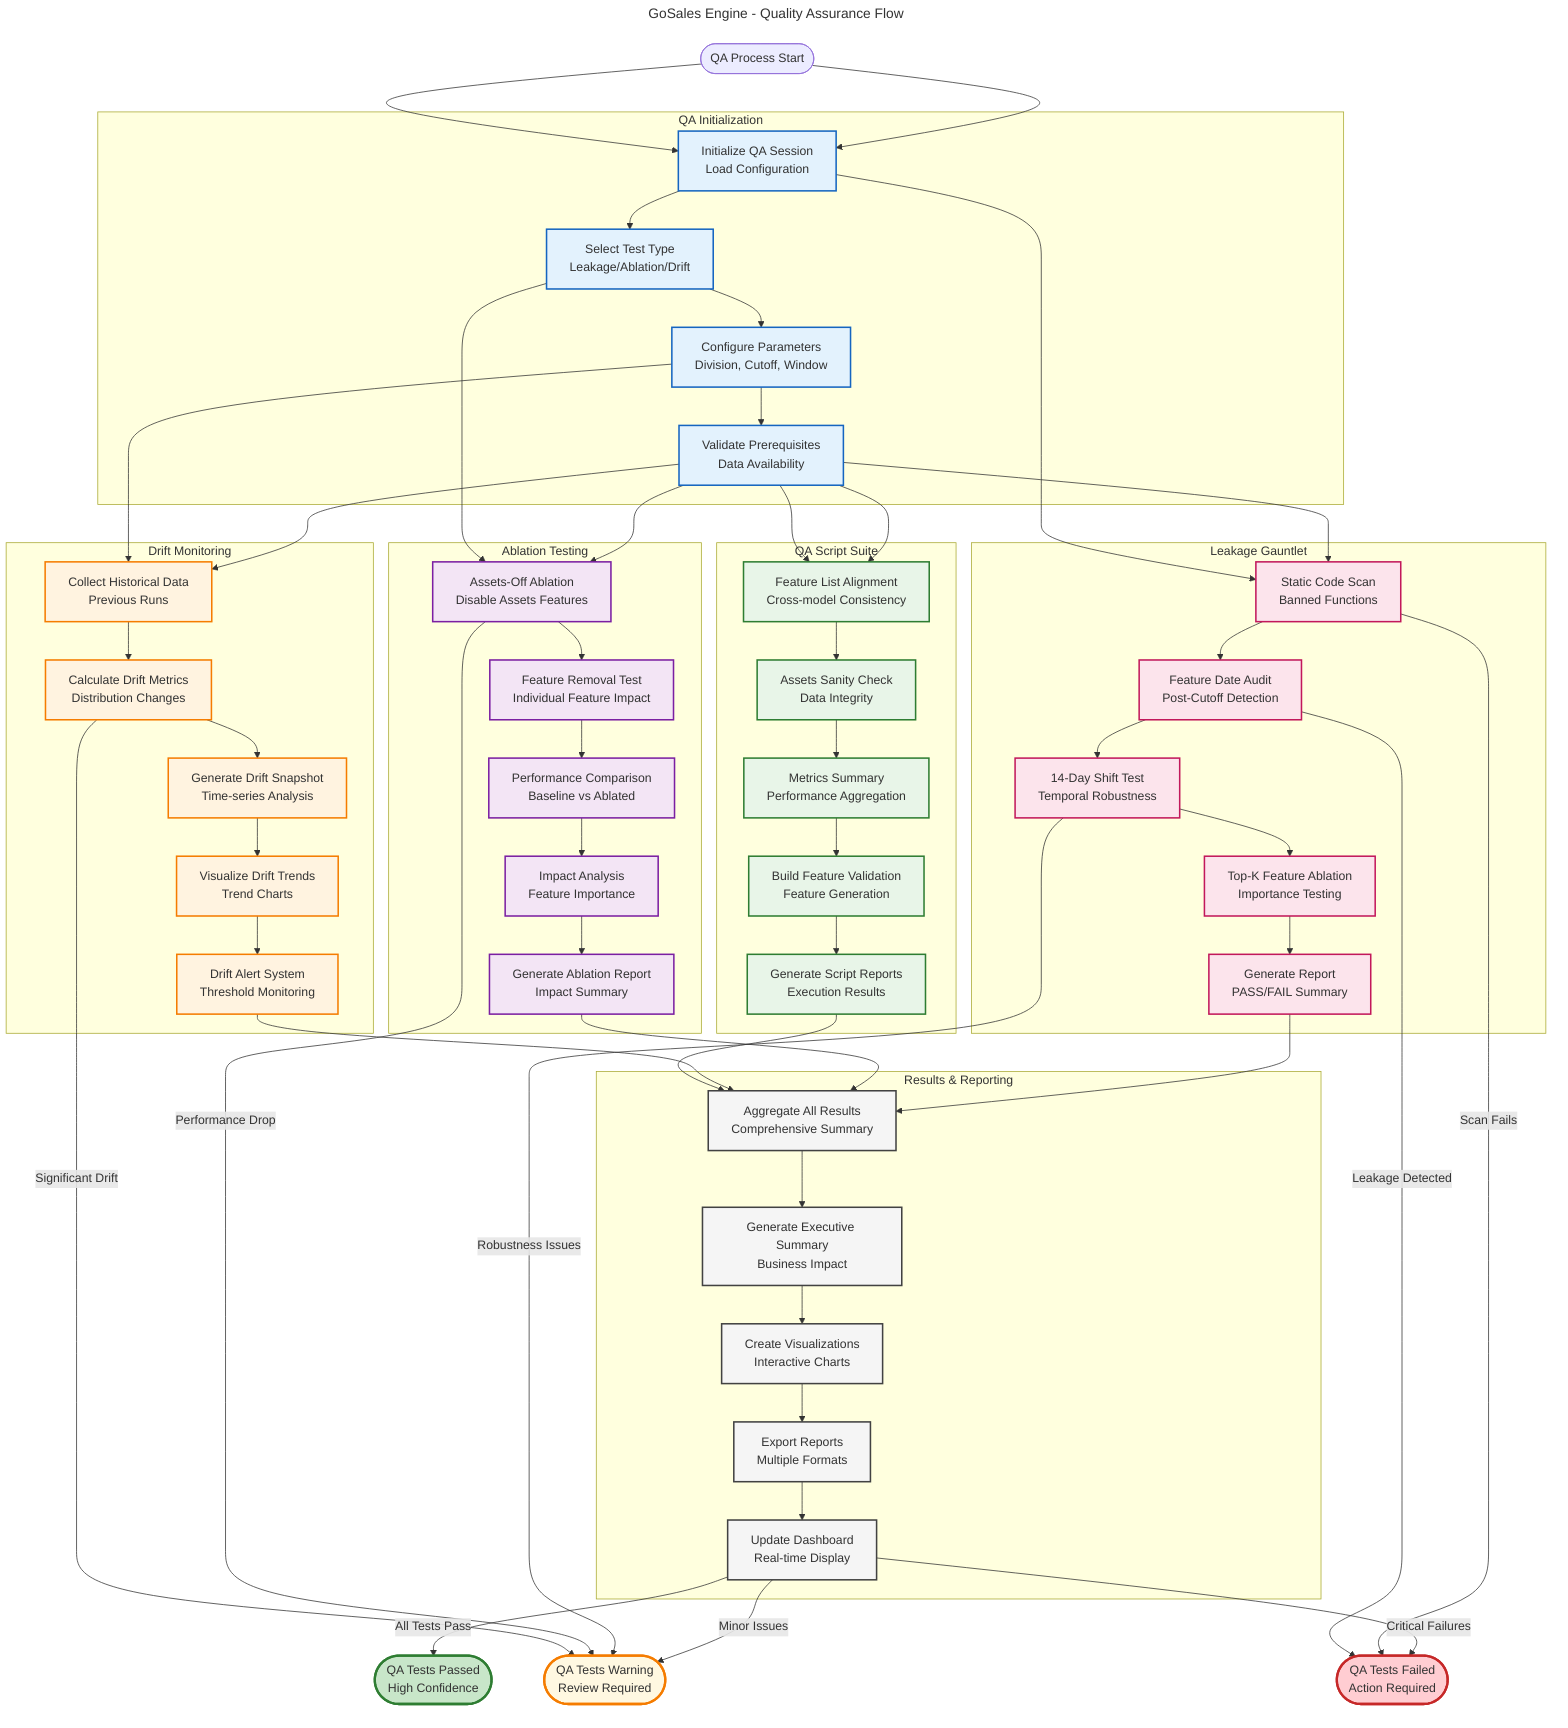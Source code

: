 ---
title: GoSales Engine - Quality Assurance Flow
---

graph TB
    %% Start
    Start([QA Process Start]) --> InitializeQA

    %% Initialization
    subgraph "QA Initialization"
        InitializeQA[Initialize QA Session<br/>Load Configuration]
        SelectTestType[Select Test Type<br/>Leakage/Ablation/Drift]
        ConfigureParameters[Configure Parameters<br/>Division, Cutoff, Window]
        ValidatePrerequisites[Validate Prerequisites<br/>Data Availability]
    end

    %% Leakage Gauntlet Flow
    subgraph "Leakage Gauntlet"
        StaticScan[Static Code Scan<br/>Banned Functions]
        FeatureAudit[Feature Date Audit<br/>Post-Cutoff Detection]
        Shift14Test[14-Day Shift Test<br/>Temporal Robustness]
        TopKAblation[Top-K Feature Ablation<br/>Importance Testing]
        ConsolidatedReport[Generate Report<br/>PASS/FAIL Summary]
    end

    %% Ablation Testing Flow
    subgraph "Ablation Testing"
        AssetsOffTest[Assets-Off Ablation<br/>Disable Assets Features]
        FeatureRemovalTest[Feature Removal Test<br/>Individual Feature Impact]
        PerformanceComparison[Performance Comparison<br/>Baseline vs Ablated]
        ImpactAnalysis[Impact Analysis<br/>Feature Importance]
        AblationReport[Generate Ablation Report<br/>Impact Summary]
    end

    %% Drift Monitoring Flow
    subgraph "Drift Monitoring"
        CollectHistoricalData[Collect Historical Data<br/>Previous Runs]
        CalculateDriftMetrics[Calculate Drift Metrics<br/>Distribution Changes]
        GenerateDriftSnapshot[Generate Drift Snapshot<br/>Time-series Analysis]
        VisualizeDriftTrends[Visualize Drift Trends<br/>Trend Charts]
        DriftAlertSystem[Drift Alert System<br/>Threshold Monitoring]
    end

    %% QA Script Execution
    subgraph "QA Script Suite"
        FeatureAlignment[Feature List Alignment<br/>Cross-model Consistency]
        AssetsSanityCheck[Assets Sanity Check<br/>Data Integrity]
        MetricsSummary[Metrics Summary<br/>Performance Aggregation]
        BuildFeatureValidation[Build Feature Validation<br/>Feature Generation]
        ScriptReportGeneration[Generate Script Reports<br/>Execution Results]
    end

    %% Results & Reporting
    subgraph "Results & Reporting"
        AggregateResults[Aggregate All Results<br/>Comprehensive Summary]
        GenerateExecutiveSummary[Generate Executive Summary<br/>Business Impact]
        CreateVisualizations[Create Visualizations<br/>Interactive Charts]
        ExportReports[Export Reports<br/>Multiple Formats]
        UpdateDashboard[Update Dashboard<br/>Real-time Display]
    end

    %% End States
    Success([QA Tests Passed<br/>High Confidence])
    Warning([QA Tests Warning<br/>Review Required])
    Failure([QA Tests Failed<br/>Action Required])

    %% Flow Connections
    Start --> InitializeQA
    InitializeQA --> SelectTestType
    SelectTestType --> ConfigureParameters
    ConfigureParameters --> ValidatePrerequisites

    %% Test Type Branching
    ValidatePrerequisites --> StaticScan
    ValidatePrerequisites --> AssetsOffTest
    ValidatePrerequisites --> CollectHistoricalData
    ValidatePrerequisites --> FeatureAlignment

    %% Leakage Flow
    StaticScan --> FeatureAudit
    FeatureAudit --> Shift14Test
    Shift14Test --> TopKAblation
    TopKAblation --> ConsolidatedReport

    %% Ablation Flow
    AssetsOffTest --> FeatureRemovalTest
    FeatureRemovalTest --> PerformanceComparison
    PerformanceComparison --> ImpactAnalysis
    ImpactAnalysis --> AblationReport

    %% Drift Flow
    CollectHistoricalData --> CalculateDriftMetrics
    CalculateDriftMetrics --> GenerateDriftSnapshot
    GenerateDriftSnapshot --> VisualizeDriftTrends
    VisualizeDriftTrends --> DriftAlertSystem

    %% Script Flow
    FeatureAlignment --> AssetsSanityCheck
    AssetsSanityCheck --> MetricsSummary
    MetricsSummary --> BuildFeatureValidation
    BuildFeatureValidation --> ScriptReportGeneration

    %% Aggregation
    ConsolidatedReport --> AggregateResults
    AblationReport --> AggregateResults
    DriftAlertSystem --> AggregateResults
    ScriptReportGeneration --> AggregateResults

    %% Final Processing
    AggregateResults --> GenerateExecutiveSummary
    GenerateExecutiveSummary --> CreateVisualizations
    CreateVisualizations --> ExportReports
    ExportReports --> UpdateDashboard

    %% Decision Points
    UpdateDashboard -->|All Tests Pass| Success
    UpdateDashboard -->|Minor Issues| Warning
    UpdateDashboard -->|Critical Failures| Failure

    %% Parallel Processing
    InitializeQA --> StaticScan
    SelectTestType --> AssetsOffTest
    ConfigureParameters --> CollectHistoricalData
    ValidatePrerequisites --> FeatureAlignment

    %% Error Handling
    StaticScan -->|Scan Fails| Failure
    FeatureAudit -->|Leakage Detected| Failure
    Shift14Test -->|Robustness Issues| Warning
    AssetsOffTest -->|Performance Drop| Warning
    CalculateDriftMetrics -->|Significant Drift| Warning

    %% Styling
    classDef init fill:#e3f2fd,stroke:#1565c0,stroke-width:2px
    classDef leakage fill:#fce4ec,stroke:#c2185b,stroke-width:2px
    classDef ablation fill:#f3e5f5,stroke:#7b1fa2,stroke-width:2px
    classDef drift fill:#fff3e0,stroke:#f57c00,stroke-width:2px
    classDef scripts fill:#e8f5e8,stroke:#2e7d32,stroke-width:2px
    classDef results fill:#f5f5f5,stroke:#424242,stroke-width:2px
    classDef success fill:#c8e6c9,stroke:#2e7d32,stroke-width:3px
    classDef warning fill:#fff8e1,stroke:#f57c00,stroke-width:3px
    classDef failure fill:#ffcdd2,stroke:#c62828,stroke-width:3px

    class InitializeQA,SelectTestType,ConfigureParameters,ValidatePrerequisites init
    class StaticScan,FeatureAudit,Shift14Test,TopKAblation,ConsolidatedReport leakage
    class AssetsOffTest,FeatureRemovalTest,PerformanceComparison,ImpactAnalysis,AblationReport ablation
    class CollectHistoricalData,CalculateDriftMetrics,GenerateDriftSnapshot,VisualizeDriftTrends,DriftAlertSystem drift
    class FeatureAlignment,AssetsSanityCheck,MetricsSummary,BuildFeatureValidation,ScriptReportGeneration scripts
    class AggregateResults,GenerateExecutiveSummary,CreateVisualizations,ExportReports,UpdateDashboard results
    class Success success
    class Warning warning
    class Failure failure